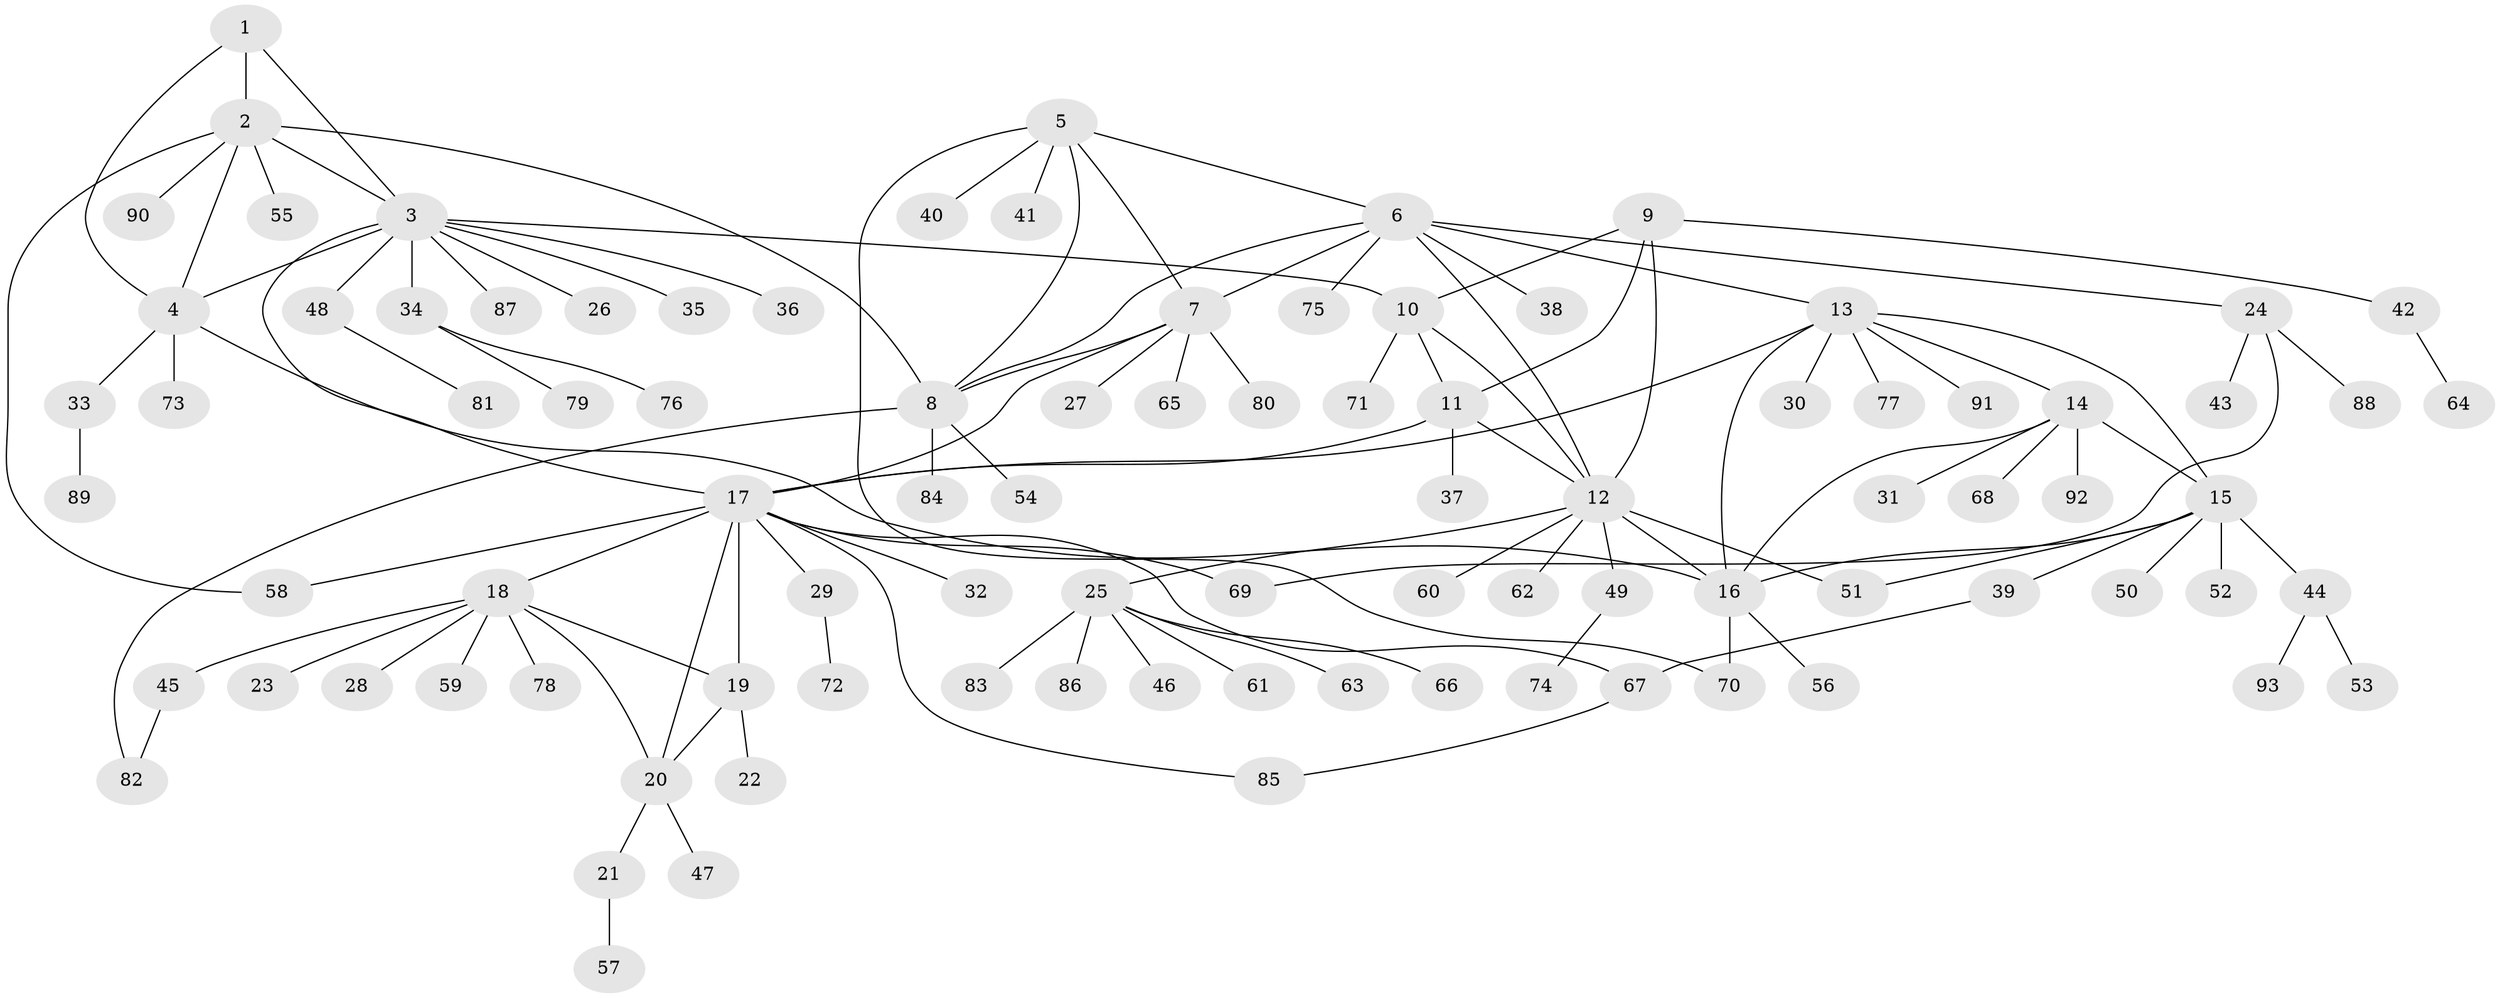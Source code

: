 // Generated by graph-tools (version 1.1) at 2025/55/03/09/25 04:55:09]
// undirected, 93 vertices, 120 edges
graph export_dot {
graph [start="1"]
  node [color=gray90,style=filled];
  1;
  2;
  3;
  4;
  5;
  6;
  7;
  8;
  9;
  10;
  11;
  12;
  13;
  14;
  15;
  16;
  17;
  18;
  19;
  20;
  21;
  22;
  23;
  24;
  25;
  26;
  27;
  28;
  29;
  30;
  31;
  32;
  33;
  34;
  35;
  36;
  37;
  38;
  39;
  40;
  41;
  42;
  43;
  44;
  45;
  46;
  47;
  48;
  49;
  50;
  51;
  52;
  53;
  54;
  55;
  56;
  57;
  58;
  59;
  60;
  61;
  62;
  63;
  64;
  65;
  66;
  67;
  68;
  69;
  70;
  71;
  72;
  73;
  74;
  75;
  76;
  77;
  78;
  79;
  80;
  81;
  82;
  83;
  84;
  85;
  86;
  87;
  88;
  89;
  90;
  91;
  92;
  93;
  1 -- 2;
  1 -- 3;
  1 -- 4;
  2 -- 3;
  2 -- 4;
  2 -- 8;
  2 -- 55;
  2 -- 58;
  2 -- 90;
  3 -- 4;
  3 -- 10;
  3 -- 17;
  3 -- 26;
  3 -- 34;
  3 -- 35;
  3 -- 36;
  3 -- 48;
  3 -- 87;
  4 -- 16;
  4 -- 33;
  4 -- 73;
  5 -- 6;
  5 -- 7;
  5 -- 8;
  5 -- 40;
  5 -- 41;
  5 -- 70;
  6 -- 7;
  6 -- 8;
  6 -- 12;
  6 -- 13;
  6 -- 24;
  6 -- 38;
  6 -- 75;
  7 -- 8;
  7 -- 17;
  7 -- 27;
  7 -- 65;
  7 -- 80;
  8 -- 54;
  8 -- 82;
  8 -- 84;
  9 -- 10;
  9 -- 11;
  9 -- 12;
  9 -- 42;
  10 -- 11;
  10 -- 12;
  10 -- 71;
  11 -- 12;
  11 -- 17;
  11 -- 37;
  12 -- 16;
  12 -- 25;
  12 -- 49;
  12 -- 51;
  12 -- 60;
  12 -- 62;
  13 -- 14;
  13 -- 15;
  13 -- 16;
  13 -- 17;
  13 -- 30;
  13 -- 77;
  13 -- 91;
  14 -- 15;
  14 -- 16;
  14 -- 31;
  14 -- 68;
  14 -- 92;
  15 -- 16;
  15 -- 39;
  15 -- 44;
  15 -- 50;
  15 -- 51;
  15 -- 52;
  16 -- 56;
  16 -- 70;
  17 -- 18;
  17 -- 19;
  17 -- 20;
  17 -- 29;
  17 -- 32;
  17 -- 58;
  17 -- 67;
  17 -- 69;
  17 -- 85;
  18 -- 19;
  18 -- 20;
  18 -- 23;
  18 -- 28;
  18 -- 45;
  18 -- 59;
  18 -- 78;
  19 -- 20;
  19 -- 22;
  20 -- 21;
  20 -- 47;
  21 -- 57;
  24 -- 43;
  24 -- 69;
  24 -- 88;
  25 -- 46;
  25 -- 61;
  25 -- 63;
  25 -- 66;
  25 -- 83;
  25 -- 86;
  29 -- 72;
  33 -- 89;
  34 -- 76;
  34 -- 79;
  39 -- 67;
  42 -- 64;
  44 -- 53;
  44 -- 93;
  45 -- 82;
  48 -- 81;
  49 -- 74;
  67 -- 85;
}
